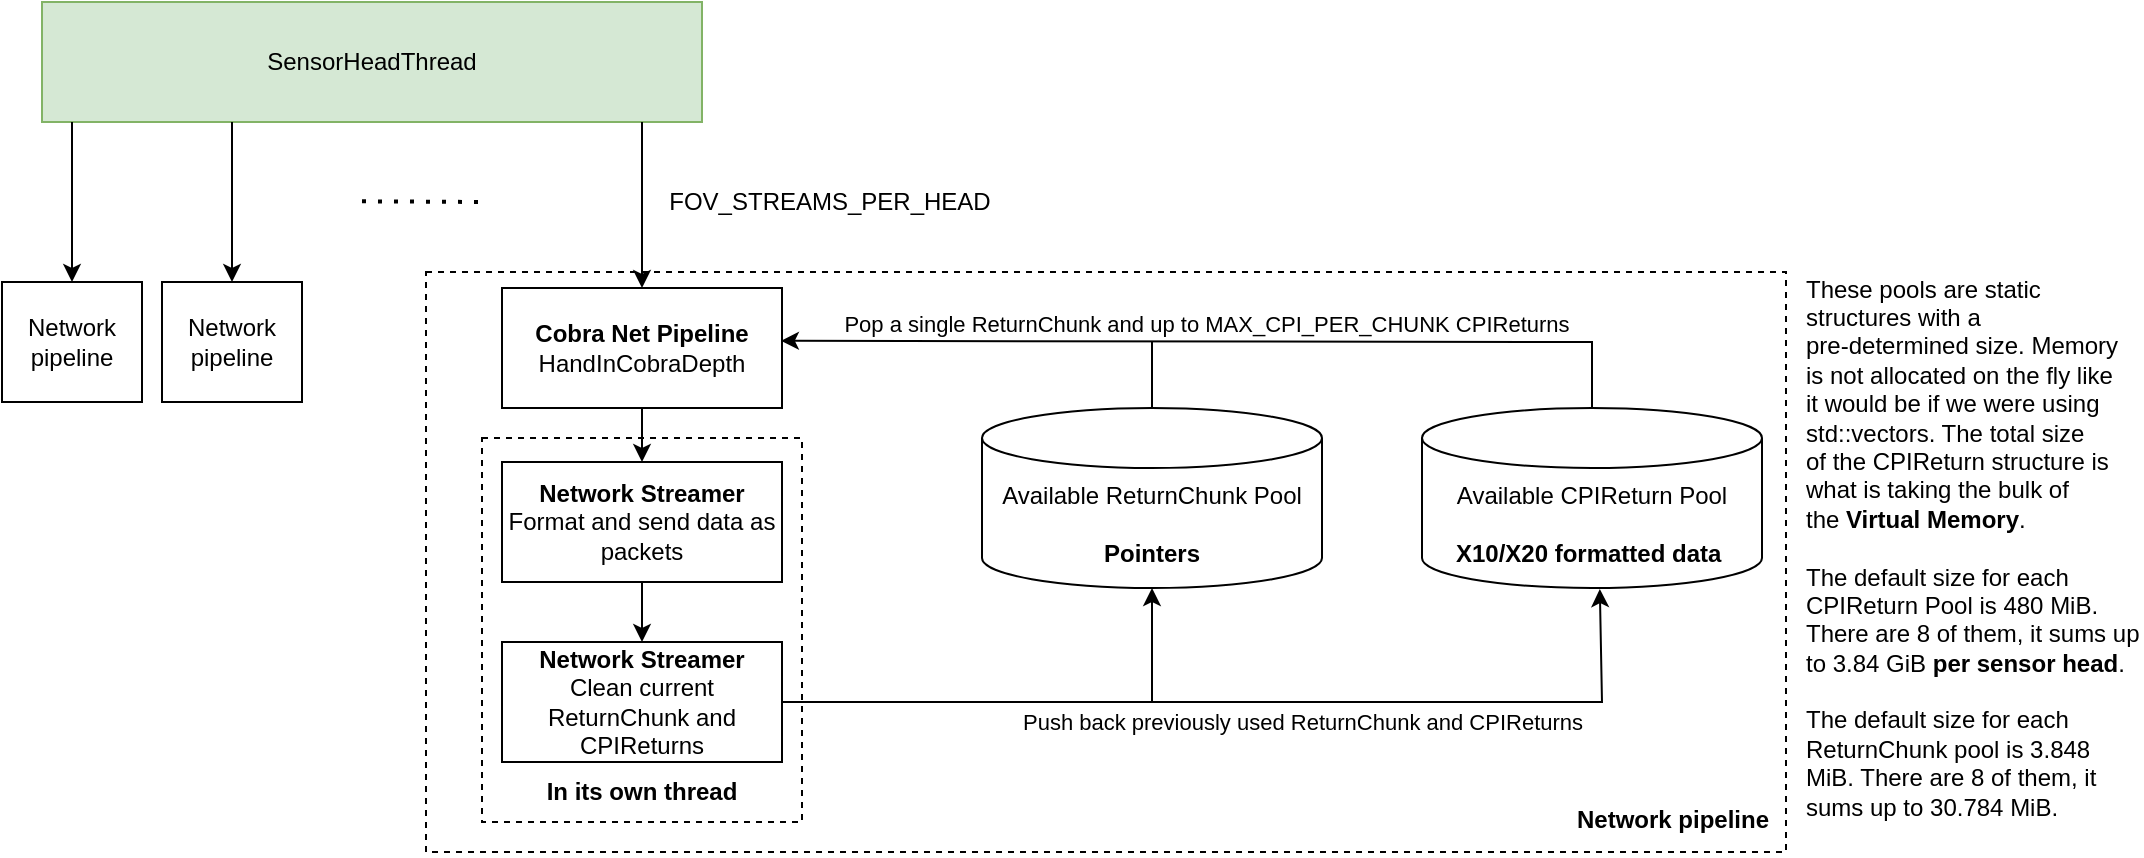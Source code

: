 <mxfile version="17.4.1" type="device" pages="2"><diagram id="08ARFlk_awO_G65ass-s" name="Net pipeline arch"><mxGraphModel dx="4671" dy="1169" grid="1" gridSize="10" guides="1" tooltips="1" connect="1" arrows="1" fold="1" page="1" pageScale="1" pageWidth="1100" pageHeight="850" math="0" shadow="0"><root><mxCell id="0"/><mxCell id="1" parent="0"/><mxCell id="scXUilXG2QVC6L8TEFlz-33" value="" style="rounded=0;whiteSpace=wrap;html=1;fillColor=none;dashed=1;" parent="1" vertex="1"><mxGeometry x="232" y="195" width="680" height="290" as="geometry"/></mxCell><mxCell id="scXUilXG2QVC6L8TEFlz-2" value="Available ReturnChunk Pool&lt;br&gt;&lt;br&gt;&lt;b&gt;Pointers&lt;/b&gt;" style="shape=cylinder3;whiteSpace=wrap;html=1;boundedLbl=1;backgroundOutline=1;size=15;" parent="1" vertex="1"><mxGeometry x="510" y="263" width="170" height="90" as="geometry"/></mxCell><mxCell id="scXUilXG2QVC6L8TEFlz-3" value="Available CPIReturn Pool&lt;br&gt;&lt;br&gt;&lt;b&gt;X10/X20 formatted data&lt;/b&gt;&amp;nbsp;" style="shape=cylinder3;whiteSpace=wrap;html=1;boundedLbl=1;backgroundOutline=1;size=15;" parent="1" vertex="1"><mxGeometry x="730" y="263" width="170" height="90" as="geometry"/></mxCell><mxCell id="scXUilXG2QVC6L8TEFlz-5" value="SensorHeadThread" style="rounded=0;whiteSpace=wrap;html=1;fillColor=#d5e8d4;strokeColor=#82b366;" parent="1" vertex="1"><mxGeometry x="40" y="60" width="330" height="60" as="geometry"/></mxCell><mxCell id="scXUilXG2QVC6L8TEFlz-8" value="" style="endArrow=classic;html=1;rounded=0;exitX=0.121;exitY=1.05;exitDx=0;exitDy=0;exitPerimeter=0;" parent="1" edge="1"><mxGeometry width="50" height="50" relative="1" as="geometry"><mxPoint x="55.0" y="120" as="sourcePoint"/><mxPoint x="55" y="200" as="targetPoint"/></mxGeometry></mxCell><mxCell id="scXUilXG2QVC6L8TEFlz-11" value="" style="endArrow=none;dashed=1;html=1;dashPattern=1 3;strokeWidth=2;rounded=0;" parent="1" edge="1"><mxGeometry width="50" height="50" relative="1" as="geometry"><mxPoint x="200" y="159.66" as="sourcePoint"/><mxPoint x="260" y="160" as="targetPoint"/><Array as="points"><mxPoint x="200" y="159.66"/></Array></mxGeometry></mxCell><mxCell id="scXUilXG2QVC6L8TEFlz-13" value="FOV_STREAMS_PER_HEAD" style="text;html=1;strokeColor=none;fillColor=none;align=center;verticalAlign=middle;whiteSpace=wrap;rounded=0;" parent="1" vertex="1"><mxGeometry x="348" y="145" width="172" height="30" as="geometry"/></mxCell><mxCell id="scXUilXG2QVC6L8TEFlz-14" value="&lt;b&gt;Cobra Net Pipeline&lt;/b&gt;&lt;br&gt;HandInCobraDepth" style="rounded=0;whiteSpace=wrap;html=1;" parent="1" vertex="1"><mxGeometry x="270" y="203" width="140" height="60" as="geometry"/></mxCell><mxCell id="scXUilXG2QVC6L8TEFlz-15" value="" style="endArrow=classic;html=1;rounded=0;exitX=0.121;exitY=1.05;exitDx=0;exitDy=0;exitPerimeter=0;entryX=0.5;entryY=0;entryDx=0;entryDy=0;" parent="1" target="scXUilXG2QVC6L8TEFlz-14" edge="1"><mxGeometry width="50" height="50" relative="1" as="geometry"><mxPoint x="340.0" y="120.0" as="sourcePoint"/><mxPoint x="340" y="200" as="targetPoint"/></mxGeometry></mxCell><mxCell id="scXUilXG2QVC6L8TEFlz-16" value="" style="endArrow=classic;html=1;rounded=0;exitX=0.121;exitY=1.05;exitDx=0;exitDy=0;exitPerimeter=0;" parent="1" edge="1"><mxGeometry width="50" height="50" relative="1" as="geometry"><mxPoint x="135.0" y="120.0" as="sourcePoint"/><mxPoint x="135" y="200" as="targetPoint"/></mxGeometry></mxCell><mxCell id="scXUilXG2QVC6L8TEFlz-19" value="&lt;b&gt;Network Streamer&lt;/b&gt;&lt;br&gt;Format and send data as packets" style="rounded=0;whiteSpace=wrap;html=1;" parent="1" vertex="1"><mxGeometry x="270" y="290" width="140" height="60" as="geometry"/></mxCell><mxCell id="scXUilXG2QVC6L8TEFlz-20" value="Network pipeline" style="rounded=0;whiteSpace=wrap;html=1;" parent="1" vertex="1"><mxGeometry x="20" y="200" width="70" height="60" as="geometry"/></mxCell><mxCell id="scXUilXG2QVC6L8TEFlz-21" value="Network pipeline" style="rounded=0;whiteSpace=wrap;html=1;" parent="1" vertex="1"><mxGeometry x="100" y="200" width="70" height="60" as="geometry"/></mxCell><mxCell id="scXUilXG2QVC6L8TEFlz-22" value="" style="endArrow=classic;html=1;rounded=0;exitX=0.5;exitY=1;exitDx=0;exitDy=0;entryX=0.5;entryY=0;entryDx=0;entryDy=0;" parent="1" source="scXUilXG2QVC6L8TEFlz-14" target="scXUilXG2QVC6L8TEFlz-19" edge="1"><mxGeometry width="50" height="50" relative="1" as="geometry"><mxPoint x="160" y="440" as="sourcePoint"/><mxPoint x="210" y="390" as="targetPoint"/></mxGeometry></mxCell><mxCell id="scXUilXG2QVC6L8TEFlz-23" value="" style="endArrow=classic;html=1;rounded=0;entryX=0.996;entryY=0.44;entryDx=0;entryDy=0;entryPerimeter=0;exitX=0.5;exitY=0;exitDx=0;exitDy=0;exitPerimeter=0;" parent="1" source="scXUilXG2QVC6L8TEFlz-3" target="scXUilXG2QVC6L8TEFlz-14" edge="1"><mxGeometry width="50" height="50" relative="1" as="geometry"><mxPoint x="810" y="230" as="sourcePoint"/><mxPoint x="530" y="440" as="targetPoint"/><Array as="points"><mxPoint x="815" y="230"/></Array></mxGeometry></mxCell><mxCell id="scXUilXG2QVC6L8TEFlz-26" value="Pop a single ReturnChunk and up to MAX_CPI_PER_CHUNK CPIReturns" style="edgeLabel;html=1;align=center;verticalAlign=middle;resizable=0;points=[];" parent="scXUilXG2QVC6L8TEFlz-23" vertex="1" connectable="0"><mxGeometry x="0.77" y="-1" relative="1" as="geometry"><mxPoint x="162" y="-8" as="offset"/></mxGeometry></mxCell><mxCell id="scXUilXG2QVC6L8TEFlz-25" value="" style="endArrow=none;html=1;rounded=0;exitX=0.5;exitY=0;exitDx=0;exitDy=0;exitPerimeter=0;" parent="1" source="scXUilXG2QVC6L8TEFlz-2" edge="1"><mxGeometry width="50" height="50" relative="1" as="geometry"><mxPoint x="660" y="180" as="sourcePoint"/><mxPoint x="595" y="230" as="targetPoint"/></mxGeometry></mxCell><mxCell id="scXUilXG2QVC6L8TEFlz-27" value="&lt;b&gt;Network Streamer&lt;/b&gt;&lt;br&gt;Clean current ReturnChunk and CPIReturns" style="rounded=0;whiteSpace=wrap;html=1;" parent="1" vertex="1"><mxGeometry x="270" y="380" width="140" height="60" as="geometry"/></mxCell><mxCell id="scXUilXG2QVC6L8TEFlz-28" value="" style="endArrow=classic;html=1;rounded=0;exitX=0.5;exitY=1;exitDx=0;exitDy=0;entryX=0.5;entryY=0;entryDx=0;entryDy=0;" parent="1" source="scXUilXG2QVC6L8TEFlz-19" target="scXUilXG2QVC6L8TEFlz-27" edge="1"><mxGeometry width="50" height="50" relative="1" as="geometry"><mxPoint x="440" y="420" as="sourcePoint"/><mxPoint x="490" y="370" as="targetPoint"/></mxGeometry></mxCell><mxCell id="scXUilXG2QVC6L8TEFlz-29" value="" style="endArrow=classic;html=1;rounded=0;exitX=1;exitY=0.5;exitDx=0;exitDy=0;entryX=0.523;entryY=1.006;entryDx=0;entryDy=0;entryPerimeter=0;" parent="1" source="scXUilXG2QVC6L8TEFlz-27" target="scXUilXG2QVC6L8TEFlz-3" edge="1"><mxGeometry width="50" height="50" relative="1" as="geometry"><mxPoint x="460" y="430" as="sourcePoint"/><mxPoint x="510" y="380" as="targetPoint"/><Array as="points"><mxPoint x="820" y="410"/></Array></mxGeometry></mxCell><mxCell id="scXUilXG2QVC6L8TEFlz-30" value="" style="endArrow=classic;html=1;rounded=0;entryX=0.5;entryY=1;entryDx=0;entryDy=0;entryPerimeter=0;" parent="1" target="scXUilXG2QVC6L8TEFlz-2" edge="1"><mxGeometry width="50" height="50" relative="1" as="geometry"><mxPoint x="595" y="410" as="sourcePoint"/><mxPoint x="580" y="360" as="targetPoint"/></mxGeometry></mxCell><mxCell id="scXUilXG2QVC6L8TEFlz-31" value="Push back previously used ReturnChunk and CPIReturns" style="edgeLabel;html=1;align=center;verticalAlign=middle;resizable=0;points=[];" parent="1" vertex="1" connectable="0"><mxGeometry x="669.995" y="420.002" as="geometry"/></mxCell><mxCell id="scXUilXG2QVC6L8TEFlz-34" value="&lt;b&gt;Network pipeline&lt;/b&gt;" style="text;html=1;strokeColor=none;fillColor=none;align=center;verticalAlign=middle;whiteSpace=wrap;rounded=0;dashed=1;" parent="1" vertex="1"><mxGeometry x="798" y="454" width="115" height="30" as="geometry"/></mxCell><mxCell id="scXUilXG2QVC6L8TEFlz-35" value="" style="rounded=0;whiteSpace=wrap;html=1;dashed=1;fillColor=none;" parent="1" vertex="1"><mxGeometry x="260" y="278" width="160" height="192" as="geometry"/></mxCell><mxCell id="scXUilXG2QVC6L8TEFlz-36" value="&lt;b&gt;In its own thread&lt;/b&gt;" style="text;html=1;strokeColor=none;fillColor=none;align=center;verticalAlign=middle;whiteSpace=wrap;rounded=0;dashed=1;rotation=0;" parent="1" vertex="1"><mxGeometry x="280" y="440" width="120" height="30" as="geometry"/></mxCell><mxCell id="scXUilXG2QVC6L8TEFlz-37" value="&lt;div style=&quot;&quot;&gt;&lt;span style=&quot;background-color: initial;&quot;&gt;These pools are static&lt;/span&gt;&lt;/div&gt;&lt;div style=&quot;&quot;&gt;&lt;span style=&quot;background-color: initial;&quot;&gt;structures with a&lt;/span&gt;&lt;/div&gt;&lt;div style=&quot;&quot;&gt;&lt;span style=&quot;background-color: initial;&quot;&gt;pre-determined size. Memory&lt;/span&gt;&lt;/div&gt;&lt;div style=&quot;&quot;&gt;&lt;span style=&quot;background-color: initial;&quot;&gt;is not allocated on the fly like&lt;/span&gt;&lt;/div&gt;&lt;div style=&quot;&quot;&gt;&lt;span style=&quot;background-color: initial;&quot;&gt;it would be if we were using&lt;/span&gt;&lt;/div&gt;&lt;div style=&quot;&quot;&gt;&lt;span style=&quot;background-color: initial;&quot;&gt;std::vectors. The total size&lt;/span&gt;&lt;/div&gt;&lt;div style=&quot;&quot;&gt;&lt;span style=&quot;background-color: initial;&quot;&gt;of the CPIReturn structure is what is taking the bulk of&lt;/span&gt;&lt;/div&gt;&lt;div style=&quot;&quot;&gt;&lt;span style=&quot;background-color: initial;&quot;&gt;the &lt;/span&gt;&lt;b style=&quot;background-color: initial;&quot;&gt;Virtual Memory&lt;/b&gt;&lt;span style=&quot;background-color: initial;&quot;&gt;.&lt;br&gt;&lt;br&gt;The default size for each CPIReturn Pool is 480 MiB. There are 8 of them, it sums up to 3.84 GiB &lt;b&gt;per sensor head&lt;/b&gt;.&lt;/span&gt;&lt;/div&gt;&lt;div style=&quot;&quot;&gt;&lt;span style=&quot;background-color: initial;&quot;&gt;&lt;br&gt;&lt;/span&gt;&lt;/div&gt;&lt;div style=&quot;&quot;&gt;&lt;span style=&quot;background-color: initial;&quot;&gt;The default size for each ReturnChunk pool is 3.848 MiB. There are 8 of them, it sums up to 30.784 MiB.&lt;/span&gt;&lt;/div&gt;&lt;div style=&quot;&quot;&gt;&lt;span style=&quot;background-color: initial;&quot;&gt;&lt;br&gt;&lt;/span&gt;&lt;/div&gt;" style="text;html=1;strokeColor=none;fillColor=none;align=left;verticalAlign=middle;whiteSpace=wrap;rounded=0;dashed=1;" parent="1" vertex="1"><mxGeometry x="920" y="193.37" width="170" height="293.25" as="geometry"/></mxCell></root></mxGraphModel></diagram><diagram id="tJjR81rFcUoYJt9uBVFh" name="With Raw Data"><mxGraphModel dx="2255" dy="564" grid="1" gridSize="10" guides="1" tooltips="1" connect="1" arrows="1" fold="1" page="1" pageScale="1" pageWidth="850" pageHeight="1100" math="0" shadow="0"><root><mxCell id="0"/><mxCell id="1" parent="0"/><mxCell id="CZln_rFRoAFLs1Otkh74-24" value="" style="rounded=0;whiteSpace=wrap;html=1;dashed=1;fillColor=none;" vertex="1" parent="1"><mxGeometry x="670" y="261.5" width="160" height="192" as="geometry"/></mxCell><mxCell id="CZln_rFRoAFLs1Otkh74-33" value="" style="rounded=0;whiteSpace=wrap;html=1;dashed=1;fillColor=none;" vertex="1" parent="1"><mxGeometry x="220" y="261.5" width="160" height="192" as="geometry"/></mxCell><mxCell id="CZln_rFRoAFLs1Otkh74-4" value="SensorHeadThread" style="rounded=0;whiteSpace=wrap;html=1;fillColor=#d5e8d4;strokeColor=#82b366;" vertex="1" parent="1"><mxGeometry x="60" y="40" width="330" height="60" as="geometry"/></mxCell><mxCell id="CZln_rFRoAFLs1Otkh74-5" value="" style="endArrow=classic;html=1;rounded=0;exitX=0.121;exitY=1.05;exitDx=0;exitDy=0;exitPerimeter=0;" edge="1" parent="1"><mxGeometry width="50" height="50" relative="1" as="geometry"><mxPoint x="75.0" y="100" as="sourcePoint"/><mxPoint x="75" y="180" as="targetPoint"/></mxGeometry></mxCell><mxCell id="CZln_rFRoAFLs1Otkh74-6" value="" style="endArrow=none;dashed=1;html=1;dashPattern=1 3;strokeWidth=2;rounded=0;" edge="1" parent="1"><mxGeometry width="50" height="50" relative="1" as="geometry"><mxPoint x="218" y="120.0" as="sourcePoint"/><mxPoint x="278" y="120.34" as="targetPoint"/><Array as="points"><mxPoint x="218" y="120"/></Array></mxGeometry></mxCell><mxCell id="CZln_rFRoAFLs1Otkh74-7" value="&amp;nbsp;Up to FOV_STREAMS_PER_HEAD per sensor head" style="text;html=1;strokeColor=none;fillColor=none;align=center;verticalAlign=middle;whiteSpace=wrap;rounded=0;" vertex="1" parent="1"><mxGeometry x="570" y="150" width="172" height="30" as="geometry"/></mxCell><mxCell id="CZln_rFRoAFLs1Otkh74-8" value="&lt;b&gt;Cobra Net Pipeline&lt;br&gt;for Processed data&lt;/b&gt;&lt;br&gt;HandInCobraDepth" style="rounded=0;whiteSpace=wrap;html=1;" vertex="1" parent="1"><mxGeometry x="680" y="186.5" width="140" height="60" as="geometry"/></mxCell><mxCell id="CZln_rFRoAFLs1Otkh74-9" value="" style="endArrow=classic;html=1;rounded=0;exitX=0.121;exitY=1.05;exitDx=0;exitDy=0;exitPerimeter=0;entryX=0.5;entryY=0;entryDx=0;entryDy=0;" edge="1" parent="1" target="CZln_rFRoAFLs1Otkh74-8"><mxGeometry width="50" height="50" relative="1" as="geometry"><mxPoint x="360.0" y="100" as="sourcePoint"/><mxPoint x="360" y="180" as="targetPoint"/><Array as="points"><mxPoint x="360" y="140"/><mxPoint x="750" y="140"/></Array></mxGeometry></mxCell><mxCell id="CZln_rFRoAFLs1Otkh74-10" value="" style="endArrow=classic;html=1;rounded=0;exitX=0.121;exitY=1.05;exitDx=0;exitDy=0;exitPerimeter=0;" edge="1" parent="1"><mxGeometry width="50" height="50" relative="1" as="geometry"><mxPoint x="155.0" y="100" as="sourcePoint"/><mxPoint x="155" y="180" as="targetPoint"/></mxGeometry></mxCell><mxCell id="CZln_rFRoAFLs1Otkh74-11" value="&lt;b&gt;Network Streamer&lt;/b&gt;&lt;br&gt;Format and send data as packets" style="rounded=0;whiteSpace=wrap;html=1;" vertex="1" parent="1"><mxGeometry x="680" y="273.5" width="140" height="60" as="geometry"/></mxCell><mxCell id="CZln_rFRoAFLs1Otkh74-12" value="Network pipeline" style="rounded=0;whiteSpace=wrap;html=1;" vertex="1" parent="1"><mxGeometry x="40" y="180" width="70" height="60" as="geometry"/></mxCell><mxCell id="CZln_rFRoAFLs1Otkh74-13" value="Network pipeline" style="rounded=0;whiteSpace=wrap;html=1;" vertex="1" parent="1"><mxGeometry x="120" y="180" width="70" height="60" as="geometry"/></mxCell><mxCell id="CZln_rFRoAFLs1Otkh74-14" value="" style="endArrow=classic;html=1;rounded=0;exitX=0.5;exitY=1;exitDx=0;exitDy=0;entryX=0.5;entryY=0;entryDx=0;entryDy=0;" edge="1" parent="1" source="CZln_rFRoAFLs1Otkh74-8" target="CZln_rFRoAFLs1Otkh74-11"><mxGeometry width="50" height="50" relative="1" as="geometry"><mxPoint x="570" y="423.5" as="sourcePoint"/><mxPoint x="620" y="373.5" as="targetPoint"/></mxGeometry></mxCell><mxCell id="CZln_rFRoAFLs1Otkh74-18" value="&lt;b&gt;Network Streamer&lt;/b&gt;&lt;br&gt;Clean current ReturnChunk and CPIReturns" style="rounded=0;whiteSpace=wrap;html=1;" vertex="1" parent="1"><mxGeometry x="680" y="363.5" width="140" height="60" as="geometry"/></mxCell><mxCell id="CZln_rFRoAFLs1Otkh74-19" value="" style="endArrow=classic;html=1;rounded=0;exitX=0.5;exitY=1;exitDx=0;exitDy=0;entryX=0.5;entryY=0;entryDx=0;entryDy=0;" edge="1" parent="1" source="CZln_rFRoAFLs1Otkh74-11" target="CZln_rFRoAFLs1Otkh74-18"><mxGeometry width="50" height="50" relative="1" as="geometry"><mxPoint x="850" y="403.5" as="sourcePoint"/><mxPoint x="900" y="353.5" as="targetPoint"/></mxGeometry></mxCell><mxCell id="CZln_rFRoAFLs1Otkh74-23" value="&lt;b&gt;Network pipeline&lt;/b&gt;" style="text;html=1;strokeColor=none;fillColor=none;align=center;verticalAlign=middle;whiteSpace=wrap;rounded=0;dashed=1;" vertex="1" parent="1"><mxGeometry x="470" y="453.5" width="115" height="30" as="geometry"/></mxCell><mxCell id="CZln_rFRoAFLs1Otkh74-25" value="&lt;b&gt;In its own thread&lt;/b&gt;" style="text;html=1;strokeColor=none;fillColor=none;align=center;verticalAlign=middle;whiteSpace=wrap;rounded=0;dashed=1;rotation=0;" vertex="1" parent="1"><mxGeometry x="690" y="423.5" width="120" height="30" as="geometry"/></mxCell><mxCell id="CZln_rFRoAFLs1Otkh74-27" value="&lt;b&gt;Cobra Net Pipeline&lt;br&gt;for Raw data&lt;/b&gt;&lt;br&gt;HandInROI" style="rounded=0;whiteSpace=wrap;html=1;" vertex="1" parent="1"><mxGeometry x="230" y="186.5" width="140" height="60" as="geometry"/></mxCell><mxCell id="CZln_rFRoAFLs1Otkh74-28" value="" style="endArrow=classic;html=1;rounded=0;exitX=0.909;exitY=1;exitDx=0;exitDy=0;exitPerimeter=0;entryX=0.5;entryY=0;entryDx=0;entryDy=0;dashed=1;" edge="1" parent="1" source="CZln_rFRoAFLs1Otkh74-4" target="CZln_rFRoAFLs1Otkh74-27"><mxGeometry width="50" height="50" relative="1" as="geometry"><mxPoint x="480" y="90" as="sourcePoint"/><mxPoint x="530" y="40" as="targetPoint"/><Array as="points"><mxPoint x="360" y="140"/><mxPoint x="300" y="140"/></Array></mxGeometry></mxCell><mxCell id="CZln_rFRoAFLs1Otkh74-29" value="1 per sensor head&lt;br&gt;(optionally initialized)" style="text;html=1;strokeColor=none;fillColor=none;align=center;verticalAlign=middle;whiteSpace=wrap;rounded=0;" vertex="1" parent="1"><mxGeometry x="278" y="150" width="172" height="30" as="geometry"/></mxCell><mxCell id="CZln_rFRoAFLs1Otkh74-30" value="&lt;b&gt;Network Streamer&lt;/b&gt;&lt;br&gt;Format and send data as packets" style="rounded=0;whiteSpace=wrap;html=1;" vertex="1" parent="1"><mxGeometry x="230" y="273.5" width="140" height="60" as="geometry"/></mxCell><mxCell id="CZln_rFRoAFLs1Otkh74-31" value="&lt;b&gt;Network Streamer&lt;/b&gt;&lt;br&gt;Clean current ReturnChunk and ROIReturn" style="rounded=0;whiteSpace=wrap;html=1;" vertex="1" parent="1"><mxGeometry x="230" y="363.5" width="140" height="60" as="geometry"/></mxCell><mxCell id="CZln_rFRoAFLs1Otkh74-32" value="" style="endArrow=classic;html=1;rounded=0;exitX=0.5;exitY=1;exitDx=0;exitDy=0;entryX=0.5;entryY=0;entryDx=0;entryDy=0;" edge="1" parent="1" source="CZln_rFRoAFLs1Otkh74-30" target="CZln_rFRoAFLs1Otkh74-31"><mxGeometry width="50" height="50" relative="1" as="geometry"><mxPoint x="400" y="403.5" as="sourcePoint"/><mxPoint x="450" y="353.5" as="targetPoint"/></mxGeometry></mxCell><mxCell id="CZln_rFRoAFLs1Otkh74-34" value="&lt;b&gt;In its own thread&lt;/b&gt;" style="text;html=1;strokeColor=none;fillColor=none;align=center;verticalAlign=middle;whiteSpace=wrap;rounded=0;dashed=1;rotation=0;" vertex="1" parent="1"><mxGeometry x="240" y="423.5" width="120" height="30" as="geometry"/></mxCell><mxCell id="CZln_rFRoAFLs1Otkh74-36" value="" style="endArrow=classic;html=1;rounded=0;exitX=0.5;exitY=1;exitDx=0;exitDy=0;entryX=0.5;entryY=0;entryDx=0;entryDy=0;" edge="1" parent="1" source="CZln_rFRoAFLs1Otkh74-27" target="CZln_rFRoAFLs1Otkh74-30"><mxGeometry width="50" height="50" relative="1" as="geometry"><mxPoint x="170" y="310" as="sourcePoint"/><mxPoint x="300" y="270" as="targetPoint"/></mxGeometry></mxCell><mxCell id="CZln_rFRoAFLs1Otkh74-38" value="Available ROIReturn Pool" style="shape=cylinder3;whiteSpace=wrap;html=1;boundedLbl=1;backgroundOutline=1;size=15;" vertex="1" parent="1"><mxGeometry x="410" y="350.5" width="80" height="82.5" as="geometry"/></mxCell><mxCell id="CZln_rFRoAFLs1Otkh74-39" value="Available ReturnChunk Pool" style="shape=cylinder3;whiteSpace=wrap;html=1;boundedLbl=1;backgroundOutline=1;size=15;" vertex="1" parent="1"><mxGeometry x="410" y="264" width="80" height="80" as="geometry"/></mxCell><mxCell id="CZln_rFRoAFLs1Otkh74-40" value="" style="endArrow=classic;html=1;rounded=0;exitX=0.995;exitY=0.469;exitDx=0;exitDy=0;exitPerimeter=0;entryX=0;entryY=0.5;entryDx=0;entryDy=0;entryPerimeter=0;" edge="1" parent="1" source="CZln_rFRoAFLs1Otkh74-31" target="CZln_rFRoAFLs1Otkh74-38"><mxGeometry width="50" height="50" relative="1" as="geometry"><mxPoint x="390" y="410" as="sourcePoint"/><mxPoint x="440" y="360" as="targetPoint"/></mxGeometry></mxCell><mxCell id="CZln_rFRoAFLs1Otkh74-41" value="" style="endArrow=classic;html=1;rounded=0;exitX=0.5;exitY=0;exitDx=0;exitDy=0;exitPerimeter=0;entryX=1;entryY=0.5;entryDx=0;entryDy=0;" edge="1" parent="1" source="CZln_rFRoAFLs1Otkh74-39" target="CZln_rFRoAFLs1Otkh74-27"><mxGeometry width="50" height="50" relative="1" as="geometry"><mxPoint x="430" y="260" as="sourcePoint"/><mxPoint x="480" y="210" as="targetPoint"/><Array as="points"><mxPoint x="450" y="217"/></Array></mxGeometry></mxCell><mxCell id="CZln_rFRoAFLs1Otkh74-42" value="" style="endArrow=classic;html=1;rounded=0;entryX=0;entryY=0.5;entryDx=0;entryDy=0;entryPerimeter=0;" edge="1" parent="1" target="CZln_rFRoAFLs1Otkh74-39"><mxGeometry width="50" height="50" relative="1" as="geometry"><mxPoint x="370" y="390" as="sourcePoint"/><mxPoint x="440" y="340" as="targetPoint"/><Array as="points"><mxPoint x="390" y="390"/><mxPoint x="390" y="304"/></Array></mxGeometry></mxCell><mxCell id="CZln_rFRoAFLs1Otkh74-43" value="Available ReturnChunk Pool" style="shape=cylinder3;whiteSpace=wrap;html=1;boundedLbl=1;backgroundOutline=1;size=15;" vertex="1" parent="1"><mxGeometry x="560" y="264" width="80" height="80" as="geometry"/></mxCell><mxCell id="CZln_rFRoAFLs1Otkh74-44" value="Available CPIReturn Pool" style="shape=cylinder3;whiteSpace=wrap;html=1;boundedLbl=1;backgroundOutline=1;size=15;" vertex="1" parent="1"><mxGeometry x="560" y="352.25" width="80" height="82.5" as="geometry"/></mxCell><mxCell id="CZln_rFRoAFLs1Otkh74-45" value="" style="endArrow=classic;html=1;rounded=0;exitX=0.5;exitY=0;exitDx=0;exitDy=0;exitPerimeter=0;entryX=-0.014;entryY=0.486;entryDx=0;entryDy=0;entryPerimeter=0;" edge="1" parent="1" source="CZln_rFRoAFLs1Otkh74-43" target="CZln_rFRoAFLs1Otkh74-8"><mxGeometry width="50" height="50" relative="1" as="geometry"><mxPoint x="590" y="260" as="sourcePoint"/><mxPoint x="640" y="210" as="targetPoint"/><Array as="points"><mxPoint x="600" y="216"/></Array></mxGeometry></mxCell><mxCell id="CZln_rFRoAFLs1Otkh74-46" value="" style="endArrow=classic;html=1;rounded=0;entryX=1;entryY=0.5;entryDx=0;entryDy=0;entryPerimeter=0;exitX=0.063;exitY=0.688;exitDx=0;exitDy=0;exitPerimeter=0;" edge="1" parent="1" source="CZln_rFRoAFLs1Otkh74-24" target="CZln_rFRoAFLs1Otkh74-44"><mxGeometry width="50" height="50" relative="1" as="geometry"><mxPoint x="620" y="510" as="sourcePoint"/><mxPoint x="670" y="460" as="targetPoint"/></mxGeometry></mxCell><mxCell id="CZln_rFRoAFLs1Otkh74-47" value="" style="endArrow=classic;html=1;rounded=0;entryX=1;entryY=0.5;entryDx=0;entryDy=0;entryPerimeter=0;exitX=0;exitY=0.5;exitDx=0;exitDy=0;" edge="1" parent="1" source="CZln_rFRoAFLs1Otkh74-18" target="CZln_rFRoAFLs1Otkh74-43"><mxGeometry width="50" height="50" relative="1" as="geometry"><mxPoint x="600" y="510" as="sourcePoint"/><mxPoint x="650" y="460" as="targetPoint"/><Array as="points"><mxPoint x="660" y="394"/><mxPoint x="660" y="304"/></Array></mxGeometry></mxCell><mxCell id="CZln_rFRoAFLs1Otkh74-48" value="" style="rounded=0;whiteSpace=wrap;html=1;fillColor=none;dashed=1;" vertex="1" parent="1"><mxGeometry x="210" y="130" width="630" height="350" as="geometry"/></mxCell><mxCell id="CZln_rFRoAFLs1Otkh74-49" value="" style="endArrow=classic;html=1;rounded=0;" edge="1" parent="1"><mxGeometry width="50" height="50" relative="1" as="geometry"><mxPoint x="470" y="90" as="sourcePoint"/><mxPoint x="380" y="110" as="targetPoint"/></mxGeometry></mxCell><mxCell id="CZln_rFRoAFLs1Otkh74-50" value="As many Network pipelines as there are sensor heads" style="text;html=1;strokeColor=none;fillColor=none;align=center;verticalAlign=middle;whiteSpace=wrap;rounded=0;dashed=1;" vertex="1" parent="1"><mxGeometry x="466" y="76" width="305" height="30" as="geometry"/></mxCell></root></mxGraphModel></diagram></mxfile>
